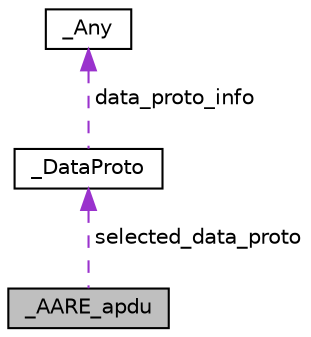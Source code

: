 digraph "_AARE_apdu"
{
  edge [fontname="Helvetica",fontsize="10",labelfontname="Helvetica",labelfontsize="10"];
  node [fontname="Helvetica",fontsize="10",shape=record];
  Node1 [label="_AARE_apdu",height=0.2,width=0.4,color="black", fillcolor="grey75", style="filled", fontcolor="black"];
  Node2 -> Node1 [dir="back",color="darkorchid3",fontsize="10",style="dashed",label=" selected_data_proto" ,fontname="Helvetica"];
  Node2 [label="_DataProto",height=0.2,width=0.4,color="black", fillcolor="white", style="filled",URL="$struct___data_proto.html"];
  Node3 -> Node2 [dir="back",color="darkorchid3",fontsize="10",style="dashed",label=" data_proto_info" ,fontname="Helvetica"];
  Node3 [label="_Any",height=0.2,width=0.4,color="black", fillcolor="white", style="filled",URL="$struct___any.html"];
}
